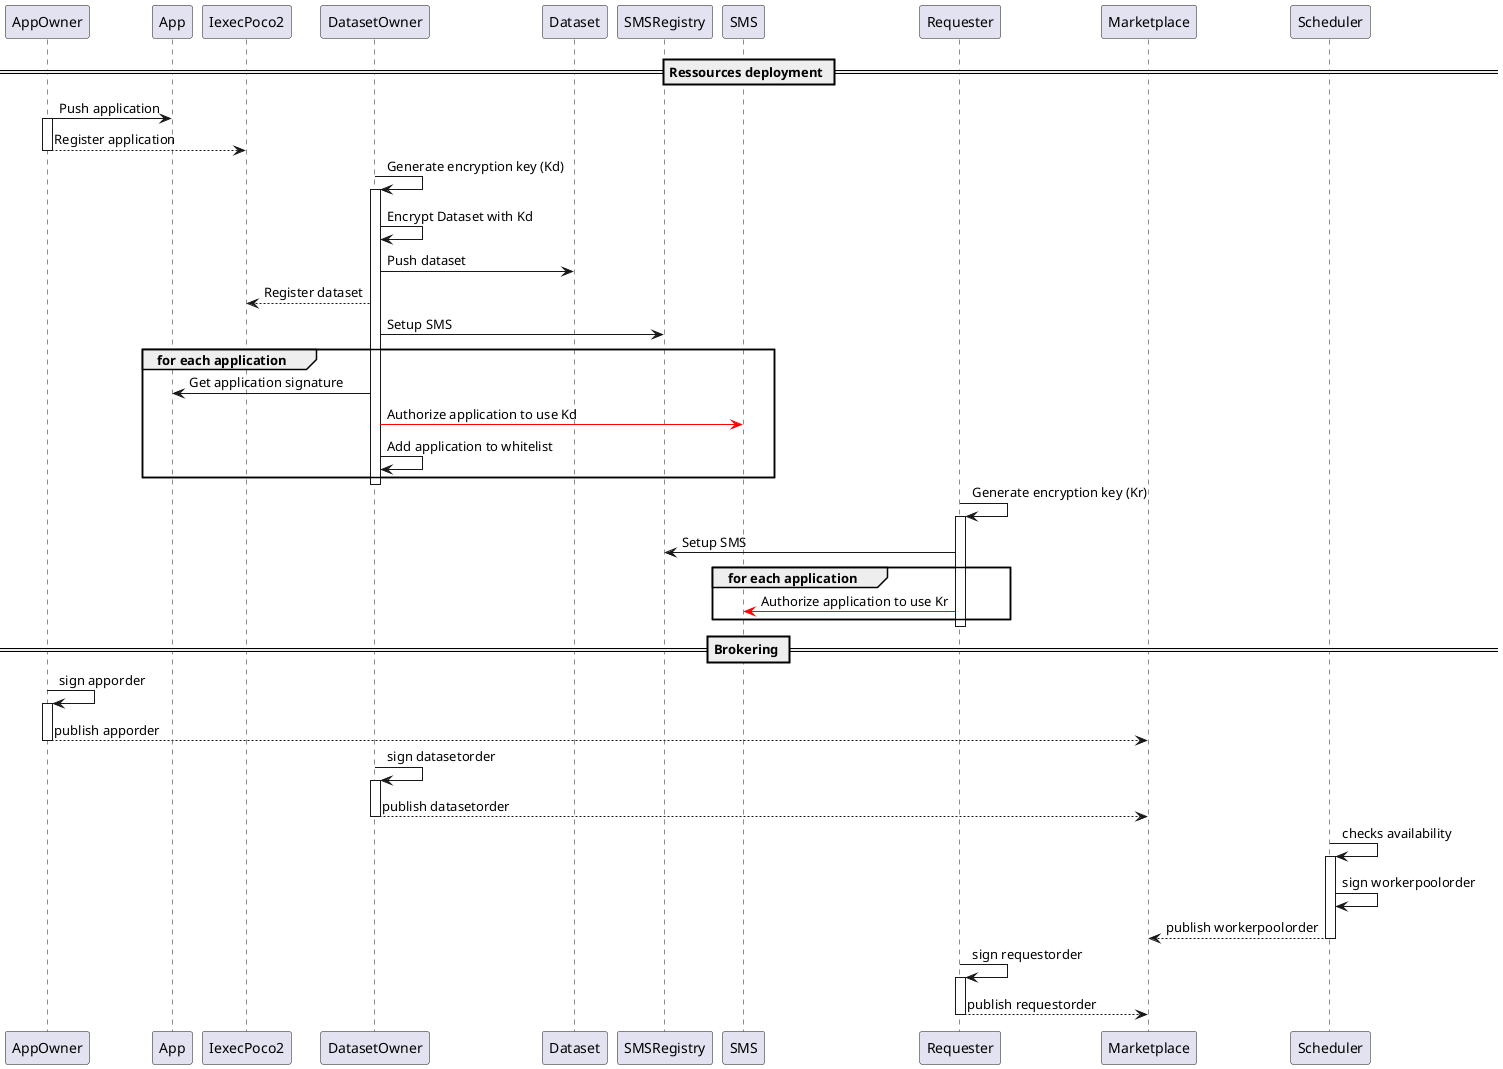 @startuml

== Ressources deployment ==

AppOwner -> App : Push application
activate AppOwner
AppOwner --> IexecPoco2 : Register application
deactivate AppOwner

DatasetOwner -> DatasetOwner : Generate encryption key (Kd)
activate DatasetOwner
DatasetOwner -> DatasetOwner : Encrypt Dataset with Kd
DatasetOwner -> Dataset : Push dataset
DatasetOwner --> IexecPoco2 : Register dataset
DatasetOwner -> SMSRegistry : Setup SMS
group for each application
	DatasetOwner -> App : Get application signature
	DatasetOwner -[#red]> SMS : Authorize application to use Kd
	DatasetOwner -> DatasetOwner : Add application to whitelist
end
deactivate DatasetOwner

Requester -> Requester : Generate encryption key (Kr)
activate Requester
Requester -> SMSRegistry : Setup SMS
group for each application
	Requester -[#red]> SMS: Authorize application to use Kr
end
deactivate Requester

== Brokering ==

AppOwner -> AppOwner : sign apporder
activate AppOwner
AppOwner --> Marketplace : publish apporder
deactivate AppOwner

DatasetOwner -> DatasetOwner : sign datasetorder
activate DatasetOwner
DatasetOwner --> Marketplace : publish datasetorder
deactivate DatasetOwner

Scheduler -> Scheduler : checks availability
activate Scheduler
Scheduler -> Scheduler : sign workerpoolorder
Scheduler --> Marketplace : publish workerpoolorder
deactivate Scheduler

Requester -> Requester : sign requestorder
activate Requester
Requester --> Marketplace : publish requestorder
deactivate Requester

@enduml
